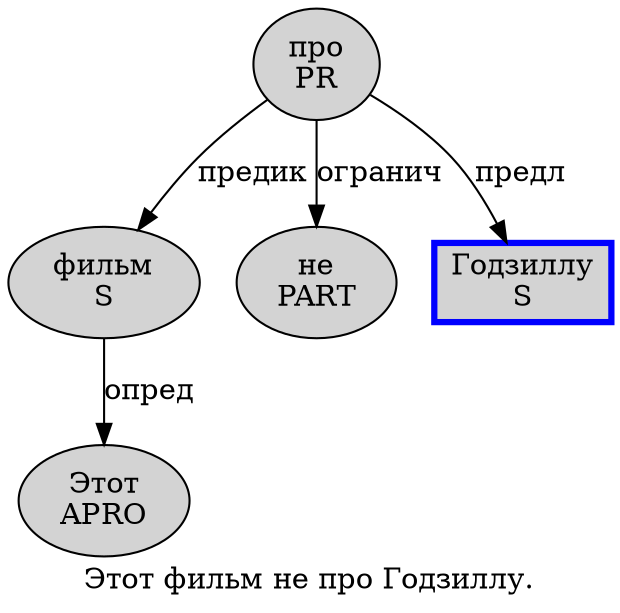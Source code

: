 digraph SENTENCE_4719 {
	graph [label="Этот фильм не про Годзиллу."]
	node [style=filled]
		0 [label="Этот
APRO" color="" fillcolor=lightgray penwidth=1 shape=ellipse]
		1 [label="фильм
S" color="" fillcolor=lightgray penwidth=1 shape=ellipse]
		2 [label="не
PART" color="" fillcolor=lightgray penwidth=1 shape=ellipse]
		3 [label="про
PR" color="" fillcolor=lightgray penwidth=1 shape=ellipse]
		4 [label="Годзиллу
S" color=blue fillcolor=lightgray penwidth=3 shape=box]
			3 -> 1 [label="предик"]
			3 -> 2 [label="огранич"]
			3 -> 4 [label="предл"]
			1 -> 0 [label="опред"]
}